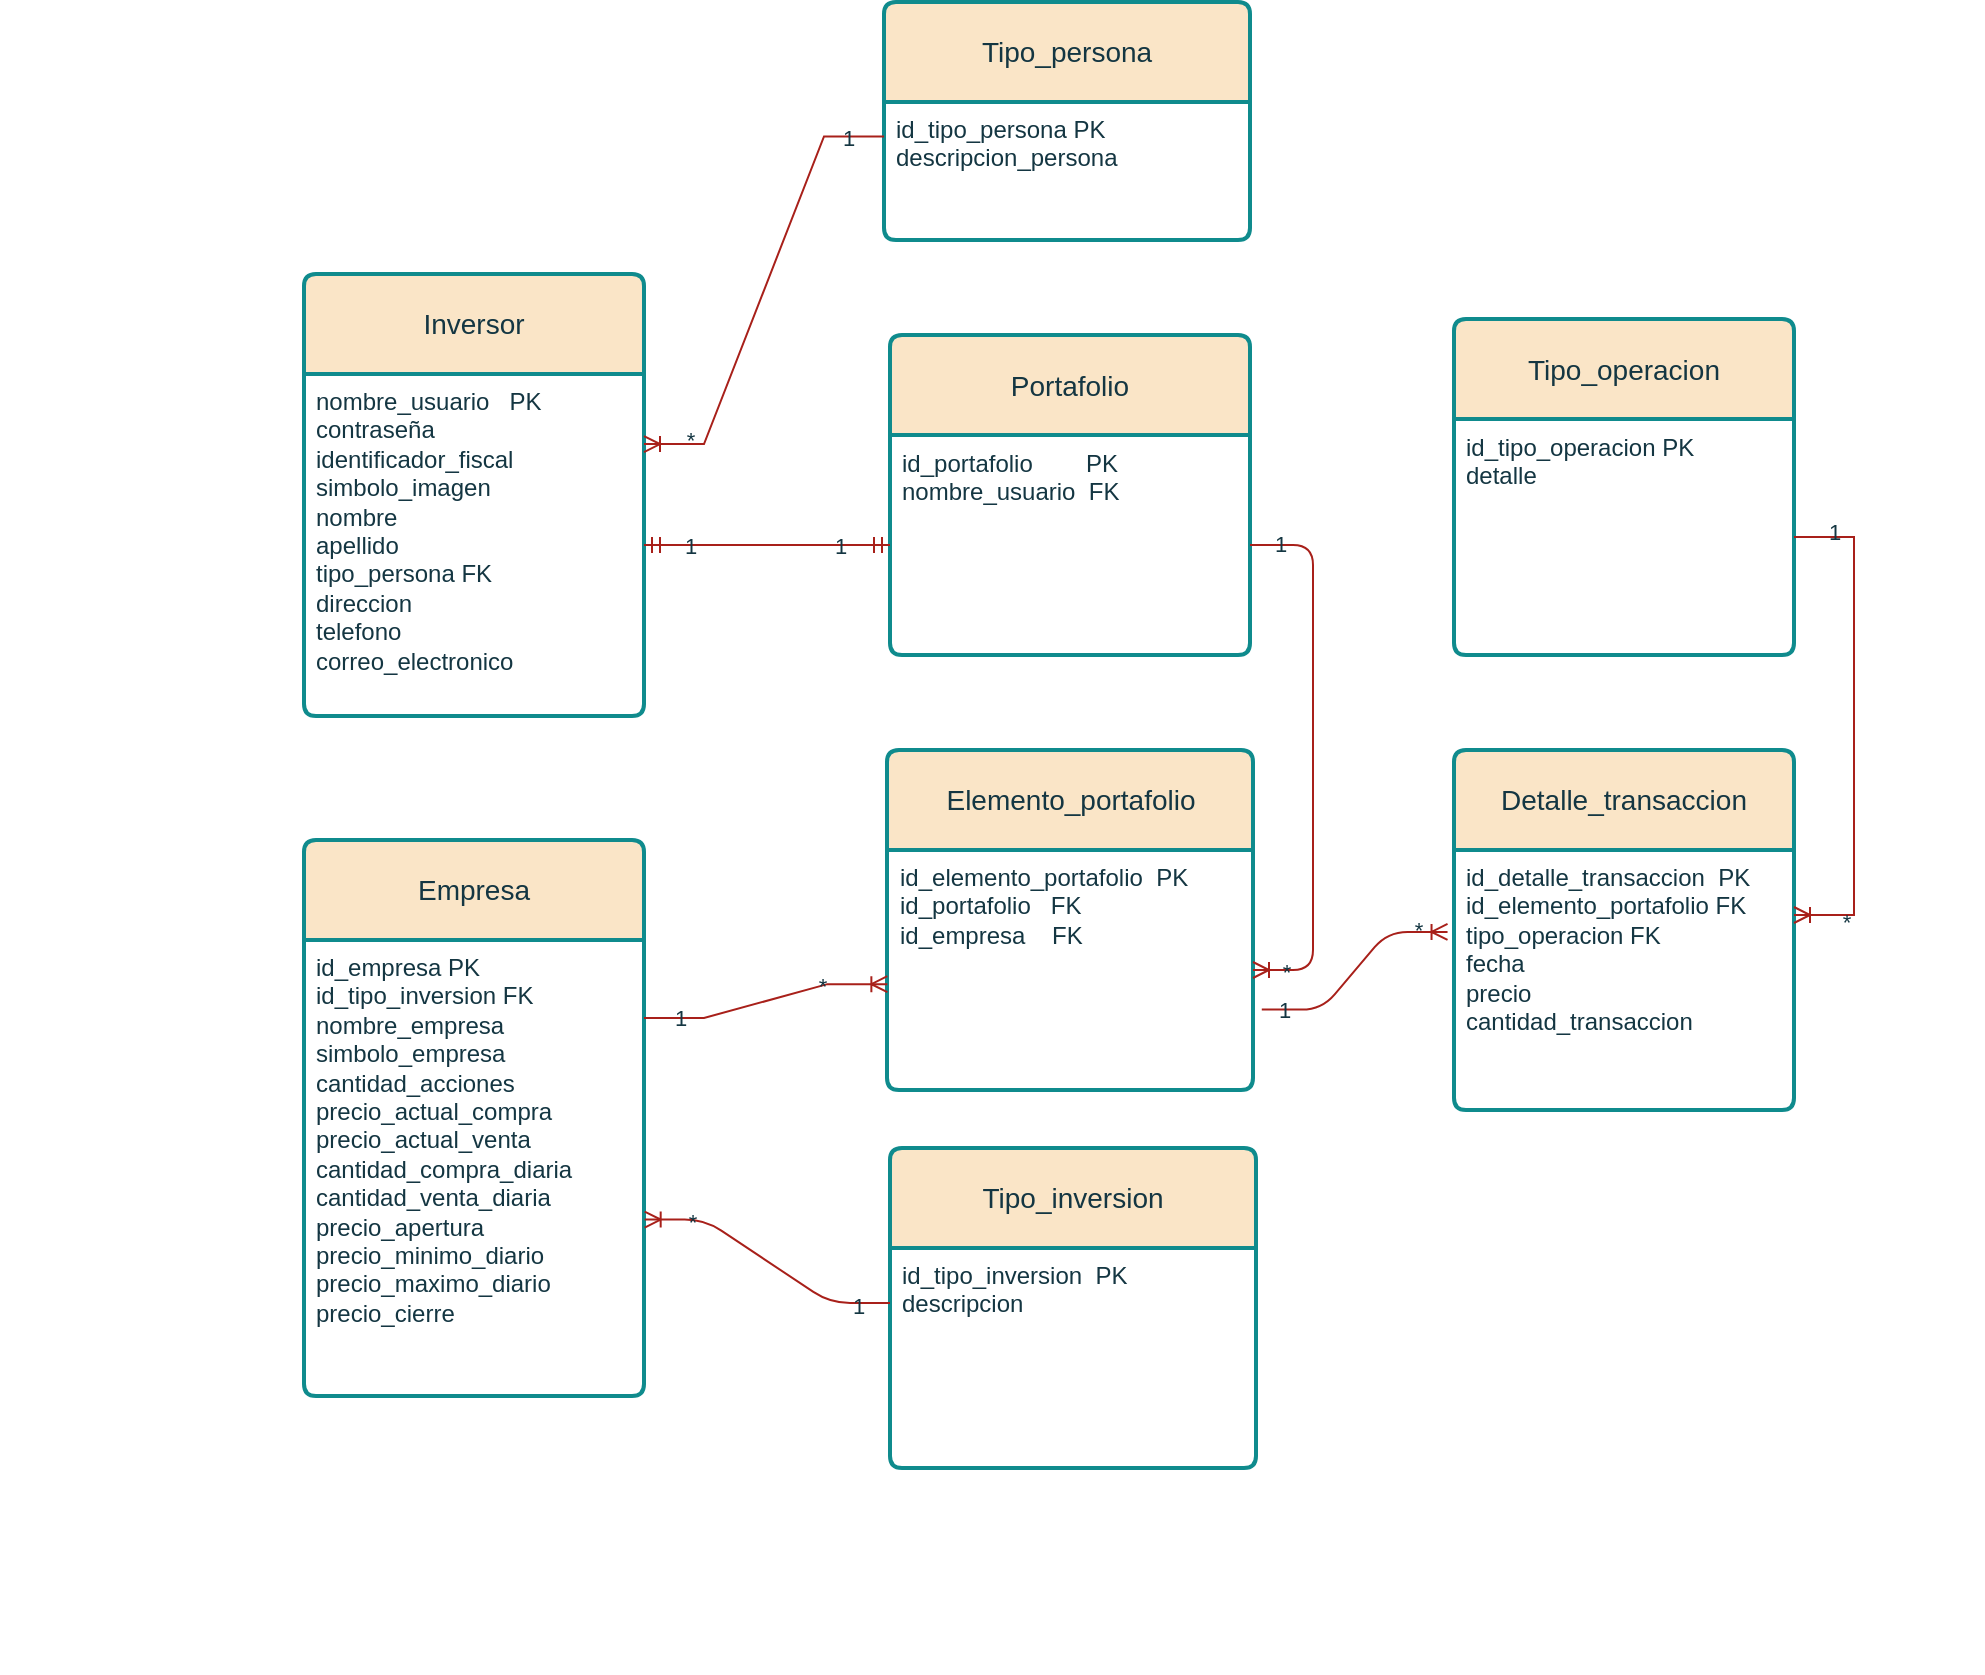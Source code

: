 <mxfile version="24.5.1" type="github">
  <diagram id="R2lEEEUBdFMjLlhIrx00" name="Page-1">
    <mxGraphModel dx="3520" dy="3009" grid="1" gridSize="17" guides="1" tooltips="1" connect="1" arrows="1" fold="1" page="1" pageScale="1" pageWidth="827" pageHeight="1169" background="#FFFFFF" math="0" shadow="0" extFonts="Permanent Marker^https://fonts.googleapis.com/css?family=Permanent+Marker">
      <root>
        <mxCell id="0" />
        <mxCell id="1" parent="0" />
        <mxCell id="FRkQdts8WObfKBkTxOf2-8" value="" style="shape=partialRectangle;overflow=hidden;connectable=0;fillColor=none;top=0;left=0;bottom=0;right=0;align=left;spacingLeft=6;rounded=1;labelBackgroundColor=none;strokeColor=#0F8B8D;fontColor=#143642;" parent="1" vertex="1">
          <mxGeometry x="285" y="-210" width="220" height="30" as="geometry">
            <mxRectangle width="220" height="30" as="alternateBounds" />
          </mxGeometry>
        </mxCell>
        <mxCell id="FRkQdts8WObfKBkTxOf2-9" value="" style="shape=partialRectangle;overflow=hidden;connectable=0;fillColor=none;top=0;left=0;bottom=0;right=0;align=left;spacingLeft=6;rounded=1;labelBackgroundColor=none;strokeColor=#0F8B8D;fontColor=#143642;" parent="1" vertex="1">
          <mxGeometry x="285" y="-210" width="220" height="30" as="geometry">
            <mxRectangle width="220" height="30" as="alternateBounds" />
          </mxGeometry>
        </mxCell>
        <mxCell id="rI2ckynDh9ffU-YXD1pw-51" value="" style="shape=partialRectangle;overflow=hidden;connectable=0;fillColor=none;top=0;left=0;bottom=0;right=0;align=left;spacingLeft=6;rounded=1;labelBackgroundColor=none;strokeColor=#0F8B8D;fontColor=#143642;" parent="1" vertex="1">
          <mxGeometry x="1055" y="350" width="220" height="30" as="geometry">
            <mxRectangle width="220" height="30" as="alternateBounds" />
          </mxGeometry>
        </mxCell>
        <mxCell id="7hoT9Ia_uspJayf44At0-24" value="Inversor" style="swimlane;childLayout=stackLayout;horizontal=1;startSize=50;horizontalStack=0;rounded=1;fontSize=14;fontStyle=0;strokeWidth=2;resizeParent=0;resizeLast=1;shadow=0;dashed=0;align=center;arcSize=4;whiteSpace=wrap;html=1;labelBackgroundColor=none;fillColor=#FAE5C7;strokeColor=#0F8B8D;fontColor=#143642;" parent="1" vertex="1">
          <mxGeometry x="436" y="-319" width="170" height="221" as="geometry" />
        </mxCell>
        <mxCell id="7hoT9Ia_uspJayf44At0-25" value="nombre_usuario&amp;nbsp; &amp;nbsp;PK&lt;div&gt;contraseña&lt;br&gt;&lt;/div&gt;&lt;div&gt;identificador_fiscal&lt;br&gt;&lt;div&gt;&lt;div&gt;simbolo_imagen&lt;/div&gt;&lt;div&gt;nombre&lt;/div&gt;&lt;div&gt;apellido&lt;/div&gt;&lt;div&gt;tipo_persona FK&lt;/div&gt;&lt;div&gt;direccion&lt;br&gt;&lt;/div&gt;&lt;div&gt;telefono&lt;br&gt;&lt;/div&gt;&lt;div&gt;correo_electronico&lt;br&gt;&lt;/div&gt;&lt;/div&gt;&lt;/div&gt;" style="align=left;strokeColor=none;fillColor=none;spacingLeft=4;fontSize=12;verticalAlign=top;resizable=0;rotatable=0;part=1;html=1;rounded=1;labelBackgroundColor=none;fontColor=#143642;" parent="7hoT9Ia_uspJayf44At0-24" vertex="1">
          <mxGeometry y="50" width="170" height="171" as="geometry" />
        </mxCell>
        <mxCell id="7hoT9Ia_uspJayf44At0-37" value="Portafolio" style="swimlane;childLayout=stackLayout;horizontal=1;startSize=50;horizontalStack=0;rounded=1;fontSize=14;fontStyle=0;strokeWidth=2;resizeParent=0;resizeLast=1;shadow=0;dashed=0;align=center;arcSize=4;whiteSpace=wrap;html=1;labelBackgroundColor=none;fillColor=#FAE5C7;strokeColor=#0F8B8D;fontColor=#143642;" parent="1" vertex="1">
          <mxGeometry x="729" y="-288.5" width="180" height="160" as="geometry" />
        </mxCell>
        <mxCell id="7hoT9Ia_uspJayf44At0-38" value="id_portafolio&amp;nbsp; &amp;nbsp; &amp;nbsp; &amp;nbsp; PK&lt;br&gt;&lt;div&gt;nombre_usuario&amp;nbsp; FK&lt;/div&gt;&lt;div&gt;&lt;br&gt;&lt;/div&gt;" style="align=left;strokeColor=none;fillColor=none;spacingLeft=4;fontSize=12;verticalAlign=top;resizable=0;rotatable=0;part=1;html=1;rounded=1;labelBackgroundColor=none;fontColor=#143642;" parent="7hoT9Ia_uspJayf44At0-37" vertex="1">
          <mxGeometry y="50" width="180" height="110" as="geometry" />
        </mxCell>
        <mxCell id="7hoT9Ia_uspJayf44At0-45" value="Empresa" style="swimlane;childLayout=stackLayout;horizontal=1;startSize=50;horizontalStack=0;rounded=1;fontSize=14;fontStyle=0;strokeWidth=2;resizeParent=0;resizeLast=1;shadow=0;dashed=0;align=center;arcSize=4;whiteSpace=wrap;html=1;labelBackgroundColor=none;fillColor=#FAE5C7;strokeColor=#0F8B8D;fontColor=#143642;" parent="1" vertex="1">
          <mxGeometry x="436" y="-36" width="170" height="278" as="geometry" />
        </mxCell>
        <mxCell id="7hoT9Ia_uspJayf44At0-46" value="id_empresa PK&lt;div&gt;id_tipo_inversion FK&lt;br&gt;&lt;div&gt;nombre_empresa&lt;/div&gt;&lt;div&gt;simbolo_empresa&lt;/div&gt;&lt;div&gt;cantidad_acciones&lt;/div&gt;&lt;div&gt;precio_actual_compra&lt;/div&gt;&lt;div&gt;precio_actual_venta&lt;/div&gt;&lt;div&gt;cantidad_compra_diaria&lt;br&gt;cantidad_venta_diaria&lt;/div&gt;&lt;div&gt;precio_apertura&lt;/div&gt;&lt;div&gt;precio_minimo_diario&lt;/div&gt;&lt;div&gt;precio_maximo_diario&lt;/div&gt;&lt;div&gt;precio_cierre&amp;nbsp;&lt;/div&gt;&lt;/div&gt;" style="align=left;strokeColor=none;fillColor=none;spacingLeft=4;fontSize=12;verticalAlign=top;resizable=0;rotatable=0;part=1;html=1;rounded=1;labelBackgroundColor=none;fontColor=#143642;" parent="7hoT9Ia_uspJayf44At0-45" vertex="1">
          <mxGeometry y="50" width="170" height="228" as="geometry" />
        </mxCell>
        <mxCell id="7hoT9Ia_uspJayf44At0-47" value="Tipo_inversion" style="swimlane;childLayout=stackLayout;horizontal=1;startSize=50;horizontalStack=0;rounded=1;fontSize=14;fontStyle=0;strokeWidth=2;resizeParent=0;resizeLast=1;shadow=0;dashed=0;align=center;arcSize=4;whiteSpace=wrap;html=1;labelBackgroundColor=none;fillColor=#FAE5C7;strokeColor=#0F8B8D;fontColor=#143642;" parent="1" vertex="1">
          <mxGeometry x="729" y="118" width="183" height="160" as="geometry" />
        </mxCell>
        <mxCell id="7hoT9Ia_uspJayf44At0-48" value="id_tipo_inversion&amp;nbsp; PK&amp;nbsp; &amp;nbsp;&lt;div&gt;descripcion&lt;/div&gt;" style="align=left;strokeColor=none;fillColor=none;spacingLeft=4;fontSize=12;verticalAlign=top;resizable=0;rotatable=0;part=1;html=1;rounded=1;labelBackgroundColor=none;fontColor=#143642;" parent="7hoT9Ia_uspJayf44At0-47" vertex="1">
          <mxGeometry y="50" width="183" height="110" as="geometry" />
        </mxCell>
        <mxCell id="7hoT9Ia_uspJayf44At0-49" value="Detalle_transaccion" style="swimlane;childLayout=stackLayout;horizontal=1;startSize=50;horizontalStack=0;rounded=1;fontSize=14;fontStyle=0;strokeWidth=2;resizeParent=0;resizeLast=1;shadow=0;dashed=0;align=center;arcSize=4;whiteSpace=wrap;html=1;labelBackgroundColor=none;fillColor=#FAE5C7;strokeColor=#0F8B8D;fontColor=#143642;" parent="1" vertex="1">
          <mxGeometry x="1011" y="-81" width="170" height="180" as="geometry" />
        </mxCell>
        <mxCell id="7hoT9Ia_uspJayf44At0-50" value="id_detalle_transaccion&amp;nbsp; PK&lt;div&gt;id_elemento_portafolio FK&lt;br&gt;&lt;/div&gt;&lt;div&gt;tipo_operacion FK&lt;/div&gt;&lt;div&gt;fecha&lt;/div&gt;&lt;div&gt;precio&lt;/div&gt;&lt;div&gt;cantidad_transaccion&lt;/div&gt;" style="align=left;strokeColor=none;fillColor=none;spacingLeft=4;fontSize=12;verticalAlign=top;resizable=0;rotatable=0;part=1;html=1;rounded=1;labelBackgroundColor=none;fontColor=#143642;" parent="7hoT9Ia_uspJayf44At0-49" vertex="1">
          <mxGeometry y="50" width="170" height="130" as="geometry" />
        </mxCell>
        <mxCell id="AP3MOZmC3ACQSBozkBBV-1" value="Elemento_portafolio" style="swimlane;childLayout=stackLayout;horizontal=1;startSize=50;horizontalStack=0;rounded=1;fontSize=14;fontStyle=0;strokeWidth=2;resizeParent=0;resizeLast=1;shadow=0;dashed=0;align=center;arcSize=4;whiteSpace=wrap;html=1;labelBackgroundColor=none;fillColor=#FAE5C7;strokeColor=#0F8B8D;fontColor=#143642;" parent="1" vertex="1">
          <mxGeometry x="727.5" y="-81" width="183" height="170" as="geometry" />
        </mxCell>
        <mxCell id="AP3MOZmC3ACQSBozkBBV-2" value="&lt;div&gt;id_elemento_portafolio&amp;nbsp; PK&lt;/div&gt;&lt;div&gt;id_portafolio&amp;nbsp; &amp;nbsp;FK&lt;/div&gt;&lt;div&gt;id_empresa&amp;nbsp; &amp;nbsp; FK&lt;/div&gt;&lt;div&gt;&lt;br&gt;&lt;/div&gt;&lt;div&gt;&lt;br&gt;&lt;/div&gt;&lt;div&gt;&lt;br&gt;&lt;/div&gt;" style="align=left;strokeColor=none;fillColor=none;spacingLeft=4;fontSize=12;verticalAlign=top;resizable=0;rotatable=0;part=1;html=1;rounded=1;labelBackgroundColor=none;fontColor=#143642;" parent="AP3MOZmC3ACQSBozkBBV-1" vertex="1">
          <mxGeometry y="50" width="183" height="120" as="geometry" />
        </mxCell>
        <mxCell id="IzTKzGxvQKlJKgZH8_c9-1" value="" style="edgeStyle=entityRelationEdgeStyle;fontSize=12;html=1;endArrow=ERoneToMany;rounded=1;labelBackgroundColor=none;strokeColor=#A8201A;fontColor=default;" parent="1" source="7hoT9Ia_uspJayf44At0-38" target="AP3MOZmC3ACQSBozkBBV-2" edge="1">
          <mxGeometry width="100" height="100" relative="1" as="geometry">
            <mxPoint x="801" y="124.25" as="sourcePoint" />
            <mxPoint x="901" y="24.25" as="targetPoint" />
            <Array as="points">
              <mxPoint x="1026" y="28" />
              <mxPoint x="1014" y="-251" />
              <mxPoint x="1031" y="-251" />
              <mxPoint x="1031" y="-234" />
              <mxPoint x="1031" y="-251" />
              <mxPoint x="1031" y="-268" />
              <mxPoint x="1031" y="-268" />
              <mxPoint x="1166" y="-132" />
            </Array>
          </mxGeometry>
        </mxCell>
        <mxCell id="IzTKzGxvQKlJKgZH8_c9-27" value="&amp;nbsp; 1&amp;nbsp;&amp;nbsp;" style="edgeLabel;html=1;align=center;verticalAlign=middle;resizable=0;points=[];rounded=1;labelBackgroundColor=none;fontColor=#143642;" parent="IzTKzGxvQKlJKgZH8_c9-1" vertex="1" connectable="0">
          <mxGeometry x="-0.893" y="1" relative="1" as="geometry">
            <mxPoint as="offset" />
          </mxGeometry>
        </mxCell>
        <mxCell id="IzTKzGxvQKlJKgZH8_c9-28" value="&amp;nbsp; *&amp;nbsp;&amp;nbsp;" style="edgeLabel;html=1;align=center;verticalAlign=middle;resizable=0;points=[];rounded=1;labelBackgroundColor=none;fontColor=#143642;" parent="IzTKzGxvQKlJKgZH8_c9-1" vertex="1" connectable="0">
          <mxGeometry x="0.855" y="1" relative="1" as="geometry">
            <mxPoint x="-4" as="offset" />
          </mxGeometry>
        </mxCell>
        <mxCell id="IzTKzGxvQKlJKgZH8_c9-12" value="" style="edgeStyle=entityRelationEdgeStyle;fontSize=12;html=1;endArrow=ERoneToMany;rounded=1;exitX=0;exitY=0.25;exitDx=0;exitDy=0;entryX=1.002;entryY=0.613;entryDx=0;entryDy=0;entryPerimeter=0;labelBackgroundColor=none;strokeColor=#A8201A;fontColor=default;" parent="1" source="7hoT9Ia_uspJayf44At0-48" target="7hoT9Ia_uspJayf44At0-46" edge="1">
          <mxGeometry width="100" height="100" relative="1" as="geometry">
            <mxPoint x="521" y="-162" as="sourcePoint" />
            <mxPoint x="621" y="-262" as="targetPoint" />
          </mxGeometry>
        </mxCell>
        <mxCell id="IzTKzGxvQKlJKgZH8_c9-23" value="&amp;nbsp; *&amp;nbsp;&amp;nbsp;" style="edgeLabel;html=1;align=center;verticalAlign=middle;resizable=0;points=[];rounded=1;labelBackgroundColor=none;fontColor=#143642;" parent="IzTKzGxvQKlJKgZH8_c9-12" vertex="1" connectable="0">
          <mxGeometry x="0.847" y="1" relative="1" as="geometry">
            <mxPoint x="13" as="offset" />
          </mxGeometry>
        </mxCell>
        <mxCell id="rvECnaBUvUEXDfrViWp9-22" value="&amp;nbsp; 1&amp;nbsp;&amp;nbsp;" style="edgeLabel;html=1;align=center;verticalAlign=middle;resizable=0;points=[];labelBackgroundColor=none;fontColor=#143642;" parent="IzTKzGxvQKlJKgZH8_c9-12" vertex="1" connectable="0">
          <mxGeometry x="-0.765" y="1" relative="1" as="geometry">
            <mxPoint as="offset" />
          </mxGeometry>
        </mxCell>
        <mxCell id="IzTKzGxvQKlJKgZH8_c9-16" value="" style="edgeStyle=entityRelationEdgeStyle;fontSize=12;html=1;endArrow=ERoneToMany;rounded=1;entryX=-0.019;entryY=0.315;entryDx=0;entryDy=0;exitX=1.024;exitY=0.665;exitDx=0;exitDy=0;entryPerimeter=0;exitPerimeter=0;labelBackgroundColor=none;strokeColor=#A8201A;fontColor=default;" parent="1" source="AP3MOZmC3ACQSBozkBBV-2" target="7hoT9Ia_uspJayf44At0-50" edge="1">
          <mxGeometry width="100" height="100" relative="1" as="geometry">
            <mxPoint x="1256" y="-30" as="sourcePoint" />
            <mxPoint x="1101" y="358" as="targetPoint" />
            <Array as="points">
              <mxPoint x="1331" y="318" />
              <mxPoint x="1252" y="72" />
              <mxPoint x="1320" y="140" />
              <mxPoint x="1252" y="72" />
              <mxPoint x="1354" y="123" />
            </Array>
          </mxGeometry>
        </mxCell>
        <mxCell id="rvECnaBUvUEXDfrViWp9-8" value="&amp;nbsp; *&amp;nbsp;&amp;nbsp;" style="edgeLabel;html=1;align=center;verticalAlign=middle;resizable=0;points=[];labelBackgroundColor=none;fontColor=#143642;" parent="IzTKzGxvQKlJKgZH8_c9-16" vertex="1" connectable="0">
          <mxGeometry x="0.719" y="1" relative="1" as="geometry">
            <mxPoint as="offset" />
          </mxGeometry>
        </mxCell>
        <mxCell id="rvECnaBUvUEXDfrViWp9-9" value="&amp;nbsp; 1&amp;nbsp;&amp;nbsp;" style="edgeLabel;html=1;align=center;verticalAlign=middle;resizable=0;points=[];labelBackgroundColor=none;fontColor=#143642;" parent="IzTKzGxvQKlJKgZH8_c9-16" vertex="1" connectable="0">
          <mxGeometry x="-0.8" relative="1" as="geometry">
            <mxPoint as="offset" />
          </mxGeometry>
        </mxCell>
        <mxCell id="rvECnaBUvUEXDfrViWp9-3" value="Tipo_operacion" style="swimlane;childLayout=stackLayout;horizontal=1;startSize=50;horizontalStack=0;rounded=1;fontSize=14;fontStyle=0;strokeWidth=2;resizeParent=0;resizeLast=1;shadow=0;dashed=0;align=center;arcSize=4;whiteSpace=wrap;html=1;labelBackgroundColor=none;fillColor=#FAE5C7;strokeColor=#0F8B8D;fontColor=#143642;" parent="1" vertex="1">
          <mxGeometry x="1011" y="-296.5" width="170" height="168" as="geometry" />
        </mxCell>
        <mxCell id="rvECnaBUvUEXDfrViWp9-4" value="id_tipo_operacion PK&amp;nbsp;&lt;div&gt;detalle&lt;/div&gt;" style="align=left;strokeColor=none;fillColor=none;spacingLeft=4;fontSize=12;verticalAlign=top;resizable=0;rotatable=0;part=1;html=1;labelBackgroundColor=none;fontColor=#143642;" parent="rvECnaBUvUEXDfrViWp9-3" vertex="1">
          <mxGeometry y="50" width="170" height="118" as="geometry" />
        </mxCell>
        <mxCell id="rvECnaBUvUEXDfrViWp9-10" value="Tipo_persona" style="swimlane;childLayout=stackLayout;horizontal=1;startSize=50;horizontalStack=0;rounded=1;fontSize=14;fontStyle=0;strokeWidth=2;resizeParent=0;resizeLast=1;shadow=0;dashed=0;align=center;arcSize=4;whiteSpace=wrap;html=1;labelBackgroundColor=none;fillColor=#FAE5C7;strokeColor=#0F8B8D;fontColor=#143642;" parent="1" vertex="1">
          <mxGeometry x="726" y="-455" width="183" height="119" as="geometry" />
        </mxCell>
        <mxCell id="rvECnaBUvUEXDfrViWp9-11" value="id_tipo_persona PK&lt;div&gt;descripcion_persona&lt;/div&gt;" style="align=left;strokeColor=none;fillColor=none;spacingLeft=4;fontSize=12;verticalAlign=top;resizable=0;rotatable=0;part=1;html=1;labelBackgroundColor=none;fontColor=#143642;" parent="rvECnaBUvUEXDfrViWp9-10" vertex="1">
          <mxGeometry y="50" width="183" height="69" as="geometry" />
        </mxCell>
        <mxCell id="rvECnaBUvUEXDfrViWp9-25" value="" style="edgeStyle=entityRelationEdgeStyle;fontSize=12;html=1;endArrow=ERmandOne;startArrow=ERmandOne;rounded=0;exitX=1;exitY=0.5;exitDx=0;exitDy=0;entryX=0;entryY=0.5;entryDx=0;entryDy=0;labelBackgroundColor=none;strokeColor=#A8201A;fontColor=default;" parent="1" source="7hoT9Ia_uspJayf44At0-25" target="7hoT9Ia_uspJayf44At0-38" edge="1">
          <mxGeometry width="100" height="100" relative="1" as="geometry">
            <mxPoint x="606" y="-168" as="sourcePoint" />
            <mxPoint x="706" y="-268" as="targetPoint" />
          </mxGeometry>
        </mxCell>
        <mxCell id="rvECnaBUvUEXDfrViWp9-26" value="&amp;nbsp; 1&amp;nbsp;&amp;nbsp;" style="edgeLabel;html=1;align=center;verticalAlign=middle;resizable=0;points=[];labelBackgroundColor=none;fontColor=#143642;" parent="rvECnaBUvUEXDfrViWp9-25" vertex="1" connectable="0">
          <mxGeometry x="-0.638" relative="1" as="geometry">
            <mxPoint as="offset" />
          </mxGeometry>
        </mxCell>
        <mxCell id="rvECnaBUvUEXDfrViWp9-27" value="&amp;nbsp; 1&amp;nbsp;&amp;nbsp;" style="edgeLabel;html=1;align=center;verticalAlign=middle;resizable=0;points=[];labelBackgroundColor=none;fontColor=#143642;" parent="rvECnaBUvUEXDfrViWp9-25" vertex="1" connectable="0">
          <mxGeometry x="0.592" relative="1" as="geometry">
            <mxPoint as="offset" />
          </mxGeometry>
        </mxCell>
        <mxCell id="rvECnaBUvUEXDfrViWp9-30" value="" style="edgeStyle=entityRelationEdgeStyle;fontSize=12;html=1;endArrow=ERoneToMany;rounded=0;entryX=0.001;entryY=0.559;entryDx=0;entryDy=0;entryPerimeter=0;labelBackgroundColor=none;strokeColor=#A8201A;fontColor=default;" parent="1" target="AP3MOZmC3ACQSBozkBBV-2" edge="1">
          <mxGeometry width="100" height="100" relative="1" as="geometry">
            <mxPoint x="606" y="53" as="sourcePoint" />
            <mxPoint x="706" y="-47" as="targetPoint" />
          </mxGeometry>
        </mxCell>
        <mxCell id="rvECnaBUvUEXDfrViWp9-32" value="&amp;nbsp; 1&amp;nbsp;&amp;nbsp;" style="edgeLabel;html=1;align=center;verticalAlign=middle;resizable=0;points=[];labelBackgroundColor=none;fontColor=#143642;" parent="rvECnaBUvUEXDfrViWp9-30" vertex="1" connectable="0">
          <mxGeometry x="-0.781" relative="1" as="geometry">
            <mxPoint x="4" as="offset" />
          </mxGeometry>
        </mxCell>
        <mxCell id="rvECnaBUvUEXDfrViWp9-33" value="&amp;nbsp; *&amp;nbsp;&amp;nbsp;" style="edgeLabel;html=1;align=center;verticalAlign=middle;resizable=0;points=[];labelBackgroundColor=none;fontColor=#143642;" parent="rvECnaBUvUEXDfrViWp9-30" vertex="1" connectable="0">
          <mxGeometry x="0.68" y="-1" relative="1" as="geometry">
            <mxPoint x="-13" as="offset" />
          </mxGeometry>
        </mxCell>
        <mxCell id="rvECnaBUvUEXDfrViWp9-34" value="" style="edgeStyle=entityRelationEdgeStyle;fontSize=12;html=1;endArrow=ERoneToMany;rounded=0;exitX=1;exitY=0.5;exitDx=0;exitDy=0;entryX=1;entryY=0.25;entryDx=0;entryDy=0;labelBackgroundColor=none;strokeColor=#A8201A;fontColor=default;" parent="1" source="rvECnaBUvUEXDfrViWp9-4" target="7hoT9Ia_uspJayf44At0-50" edge="1">
          <mxGeometry width="100" height="100" relative="1" as="geometry">
            <mxPoint x="1269.0" y="-45" as="sourcePoint" />
            <mxPoint x="1269.0" y="-234" as="targetPoint" />
            <Array as="points">
              <mxPoint x="1286" y="-98" />
            </Array>
          </mxGeometry>
        </mxCell>
        <mxCell id="rvECnaBUvUEXDfrViWp9-35" value="&amp;nbsp; 1&amp;nbsp;&amp;nbsp;" style="edgeLabel;html=1;align=center;verticalAlign=middle;resizable=0;points=[];labelBackgroundColor=none;fontColor=#143642;" parent="rvECnaBUvUEXDfrViWp9-34" vertex="1" connectable="0">
          <mxGeometry x="-0.845" y="3" relative="1" as="geometry">
            <mxPoint as="offset" />
          </mxGeometry>
        </mxCell>
        <mxCell id="rvECnaBUvUEXDfrViWp9-36" value="&amp;nbsp; *&amp;nbsp;&amp;nbsp;" style="edgeLabel;html=1;align=center;verticalAlign=middle;resizable=0;points=[];labelBackgroundColor=none;fontColor=#143642;" parent="rvECnaBUvUEXDfrViWp9-34" vertex="1" connectable="0">
          <mxGeometry x="0.795" y="3" relative="1" as="geometry">
            <mxPoint as="offset" />
          </mxGeometry>
        </mxCell>
        <mxCell id="rvECnaBUvUEXDfrViWp9-37" value="" style="edgeStyle=entityRelationEdgeStyle;fontSize=12;html=1;endArrow=ERoneToMany;rounded=0;exitX=0;exitY=0.25;exitDx=0;exitDy=0;entryX=1;entryY=0.205;entryDx=0;entryDy=0;entryPerimeter=0;labelBackgroundColor=none;strokeColor=#A8201A;fontColor=default;" parent="1" source="rvECnaBUvUEXDfrViWp9-11" target="7hoT9Ia_uspJayf44At0-25" edge="1">
          <mxGeometry width="100" height="100" relative="1" as="geometry">
            <mxPoint x="601" y="-345.5" as="sourcePoint" />
            <mxPoint x="701" y="-445.5" as="targetPoint" />
          </mxGeometry>
        </mxCell>
        <mxCell id="rvECnaBUvUEXDfrViWp9-38" value="&amp;nbsp; 1&amp;nbsp;&amp;nbsp;" style="edgeLabel;html=1;align=center;verticalAlign=middle;resizable=0;points=[];labelBackgroundColor=none;fontColor=#143642;" parent="rvECnaBUvUEXDfrViWp9-37" vertex="1" connectable="0">
          <mxGeometry x="-0.841" relative="1" as="geometry">
            <mxPoint as="offset" />
          </mxGeometry>
        </mxCell>
        <mxCell id="rvECnaBUvUEXDfrViWp9-39" value="&amp;nbsp; *&amp;nbsp;&amp;nbsp;" style="edgeLabel;html=1;align=center;verticalAlign=middle;resizable=0;points=[];labelBackgroundColor=none;fontColor=#143642;" parent="rvECnaBUvUEXDfrViWp9-37" vertex="1" connectable="0">
          <mxGeometry x="0.798" y="-2" relative="1" as="geometry">
            <mxPoint as="offset" />
          </mxGeometry>
        </mxCell>
      </root>
    </mxGraphModel>
  </diagram>
</mxfile>
